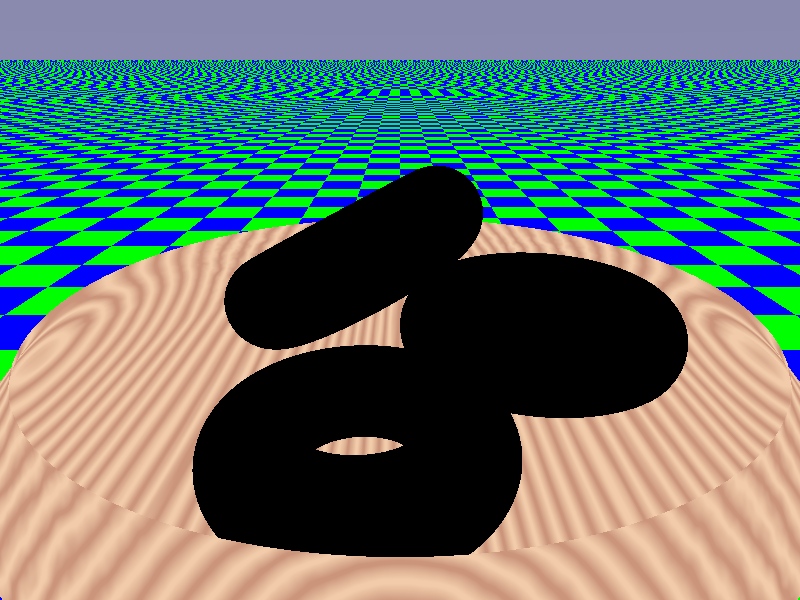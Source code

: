 #include "colors.inc"
#include "woods.inc"

camera{
        location <0,-5,3>
        look_at <0,0,1>
        up <0,0,1>
        right <1.33,0,0>
}

light_source{
        <0,0,10>
        color White
        jitter
        area_light x,y,10,10
}

plane{
        <0,0,1>, 0
        pigment{
                checker
        }        
}

sky_sphere {
    pigment {
      gradient z
      color_map {
        [ 0.5  color CornflowerBlue ]
        [ 1.0  color MidnightBlue ]
      }
      scale 2
      translate -1
    }
  }                               

sor{
        5,
        <3,-.01>
        <.01,0>,
        <3, .1>,
        <3, 1>,
        <2.9, 1.1>
        open
        texture{ T_Wood1 scale 3}
        rotate 90*x
}

#declare Donut = torus{
        1,.5
        finish{
                diffuse 0
                phong 1
                reflection 1
        }        
}

object{
        Donut
        rotate x*90
        translate <1.5,1,.3>
}

object{
        Donut
        rotate <90,-30,-20>
        translate <-.5,1.3,1>
}

object{
        Donut
        scale .8
        rotate x*90
        translate <-.3,-1.2,.3>
}                                                                                      